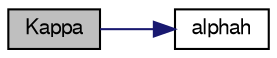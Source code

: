 digraph "Kappa"
{
  bgcolor="transparent";
  edge [fontname="FreeSans",fontsize="10",labelfontname="FreeSans",labelfontsize="10"];
  node [fontname="FreeSans",fontsize="10",shape=record];
  rankdir="LR";
  Node32 [label="Kappa",height=0.2,width=0.4,color="black", fillcolor="grey75", style="filled", fontcolor="black"];
  Node32 -> Node33 [color="midnightblue",fontsize="10",style="solid",fontname="FreeSans"];
  Node33 [label="alphah",height=0.2,width=0.4,color="black",URL="$a30218.html#aa3d16e0f36b6c7f0e4c8fdd59878d31f",tooltip="Thermal diffusivity of enthalpy [kg/ms]. "];
}
